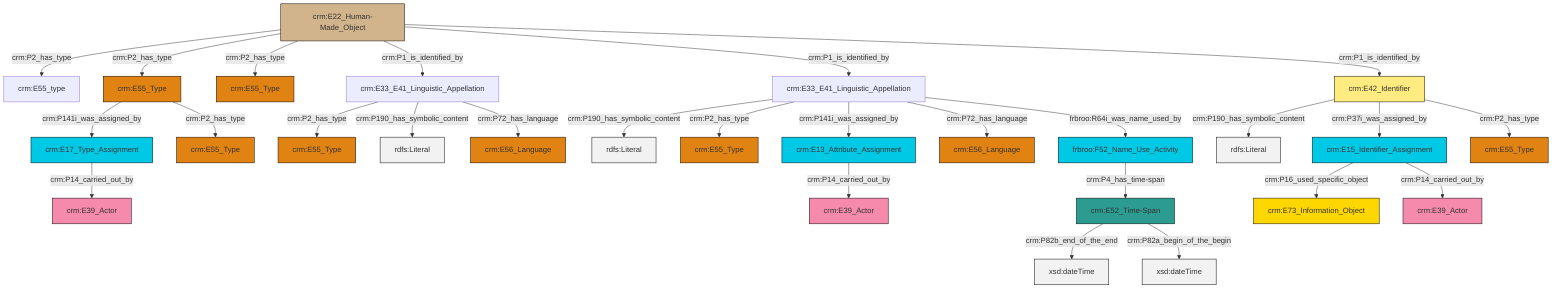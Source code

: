 graph TD
classDef Literal fill:#f2f2f2,stroke:#000000;
classDef CRM_Entity fill:#FFFFFF,stroke:#000000;
classDef Temporal_Entity fill:#00C9E6, stroke:#000000;
classDef Type fill:#E18312, stroke:#000000;
classDef Time-Span fill:#2C9C91, stroke:#000000;
classDef Appellation fill:#FFEB7F, stroke:#000000;
classDef Place fill:#008836, stroke:#000000;
classDef Persistent_Item fill:#B266B2, stroke:#000000;
classDef Conceptual_Object fill:#FFD700, stroke:#000000;
classDef Physical_Thing fill:#D2B48C, stroke:#000000;
classDef Actor fill:#f58aad, stroke:#000000;
classDef PC_Classes fill:#4ce600, stroke:#000000;
classDef Multi fill:#cccccc,stroke:#000000;

0["frbroo:F52_Name_Use_Activity"]:::Temporal_Entity -->|crm:P4_has_time-span| 1["crm:E52_Time-Span"]:::Time-Span
1["crm:E52_Time-Span"]:::Time-Span -->|crm:P82b_end_of_the_end| 4[xsd:dateTime]:::Literal
5["crm:E22_Human-Made_Object"]:::Physical_Thing -->|crm:P2_has_type| 6["crm:E55_type"]:::Default
9["crm:E15_Identifier_Assignment"]:::Temporal_Entity -->|crm:P16_used_specific_object| 10["crm:E73_Information_Object"]:::Conceptual_Object
13["crm:E33_E41_Linguistic_Appellation"]:::Default -->|crm:P190_has_symbolic_content| 14[rdfs:Literal]:::Literal
7["crm:E42_Identifier"]:::Appellation -->|crm:P190_has_symbolic_content| 15[rdfs:Literal]:::Literal
5["crm:E22_Human-Made_Object"]:::Physical_Thing -->|crm:P2_has_type| 18["crm:E55_Type"]:::Type
5["crm:E22_Human-Made_Object"]:::Physical_Thing -->|crm:P2_has_type| 19["crm:E55_Type"]:::Type
20["crm:E33_E41_Linguistic_Appellation"]:::Default -->|crm:P2_has_type| 16["crm:E55_Type"]:::Type
9["crm:E15_Identifier_Assignment"]:::Temporal_Entity -->|crm:P14_carried_out_by| 2["crm:E39_Actor"]:::Actor
1["crm:E52_Time-Span"]:::Time-Span -->|crm:P82a_begin_of_the_begin| 24[xsd:dateTime]:::Literal
18["crm:E55_Type"]:::Type -->|crm:P141i_was_assigned_by| 27["crm:E17_Type_Assignment"]:::Temporal_Entity
18["crm:E55_Type"]:::Type -->|crm:P2_has_type| 28["crm:E55_Type"]:::Type
13["crm:E33_E41_Linguistic_Appellation"]:::Default -->|crm:P2_has_type| 29["crm:E55_Type"]:::Type
13["crm:E33_E41_Linguistic_Appellation"]:::Default -->|crm:P141i_was_assigned_by| 11["crm:E13_Attribute_Assignment"]:::Temporal_Entity
20["crm:E33_E41_Linguistic_Appellation"]:::Default -->|crm:P190_has_symbolic_content| 30[rdfs:Literal]:::Literal
7["crm:E42_Identifier"]:::Appellation -->|crm:P37i_was_assigned_by| 9["crm:E15_Identifier_Assignment"]:::Temporal_Entity
5["crm:E22_Human-Made_Object"]:::Physical_Thing -->|crm:P1_is_identified_by| 20["crm:E33_E41_Linguistic_Appellation"]:::Default
27["crm:E17_Type_Assignment"]:::Temporal_Entity -->|crm:P14_carried_out_by| 31["crm:E39_Actor"]:::Actor
11["crm:E13_Attribute_Assignment"]:::Temporal_Entity -->|crm:P14_carried_out_by| 21["crm:E39_Actor"]:::Actor
13["crm:E33_E41_Linguistic_Appellation"]:::Default -->|crm:P72_has_language| 35["crm:E56_Language"]:::Type
20["crm:E33_E41_Linguistic_Appellation"]:::Default -->|crm:P72_has_language| 40["crm:E56_Language"]:::Type
13["crm:E33_E41_Linguistic_Appellation"]:::Default -->|frbroo:R64i_was_name_used_by| 0["frbroo:F52_Name_Use_Activity"]:::Temporal_Entity
5["crm:E22_Human-Made_Object"]:::Physical_Thing -->|crm:P1_is_identified_by| 13["crm:E33_E41_Linguistic_Appellation"]:::Default
7["crm:E42_Identifier"]:::Appellation -->|crm:P2_has_type| 42["crm:E55_Type"]:::Type
5["crm:E22_Human-Made_Object"]:::Physical_Thing -->|crm:P1_is_identified_by| 7["crm:E42_Identifier"]:::Appellation